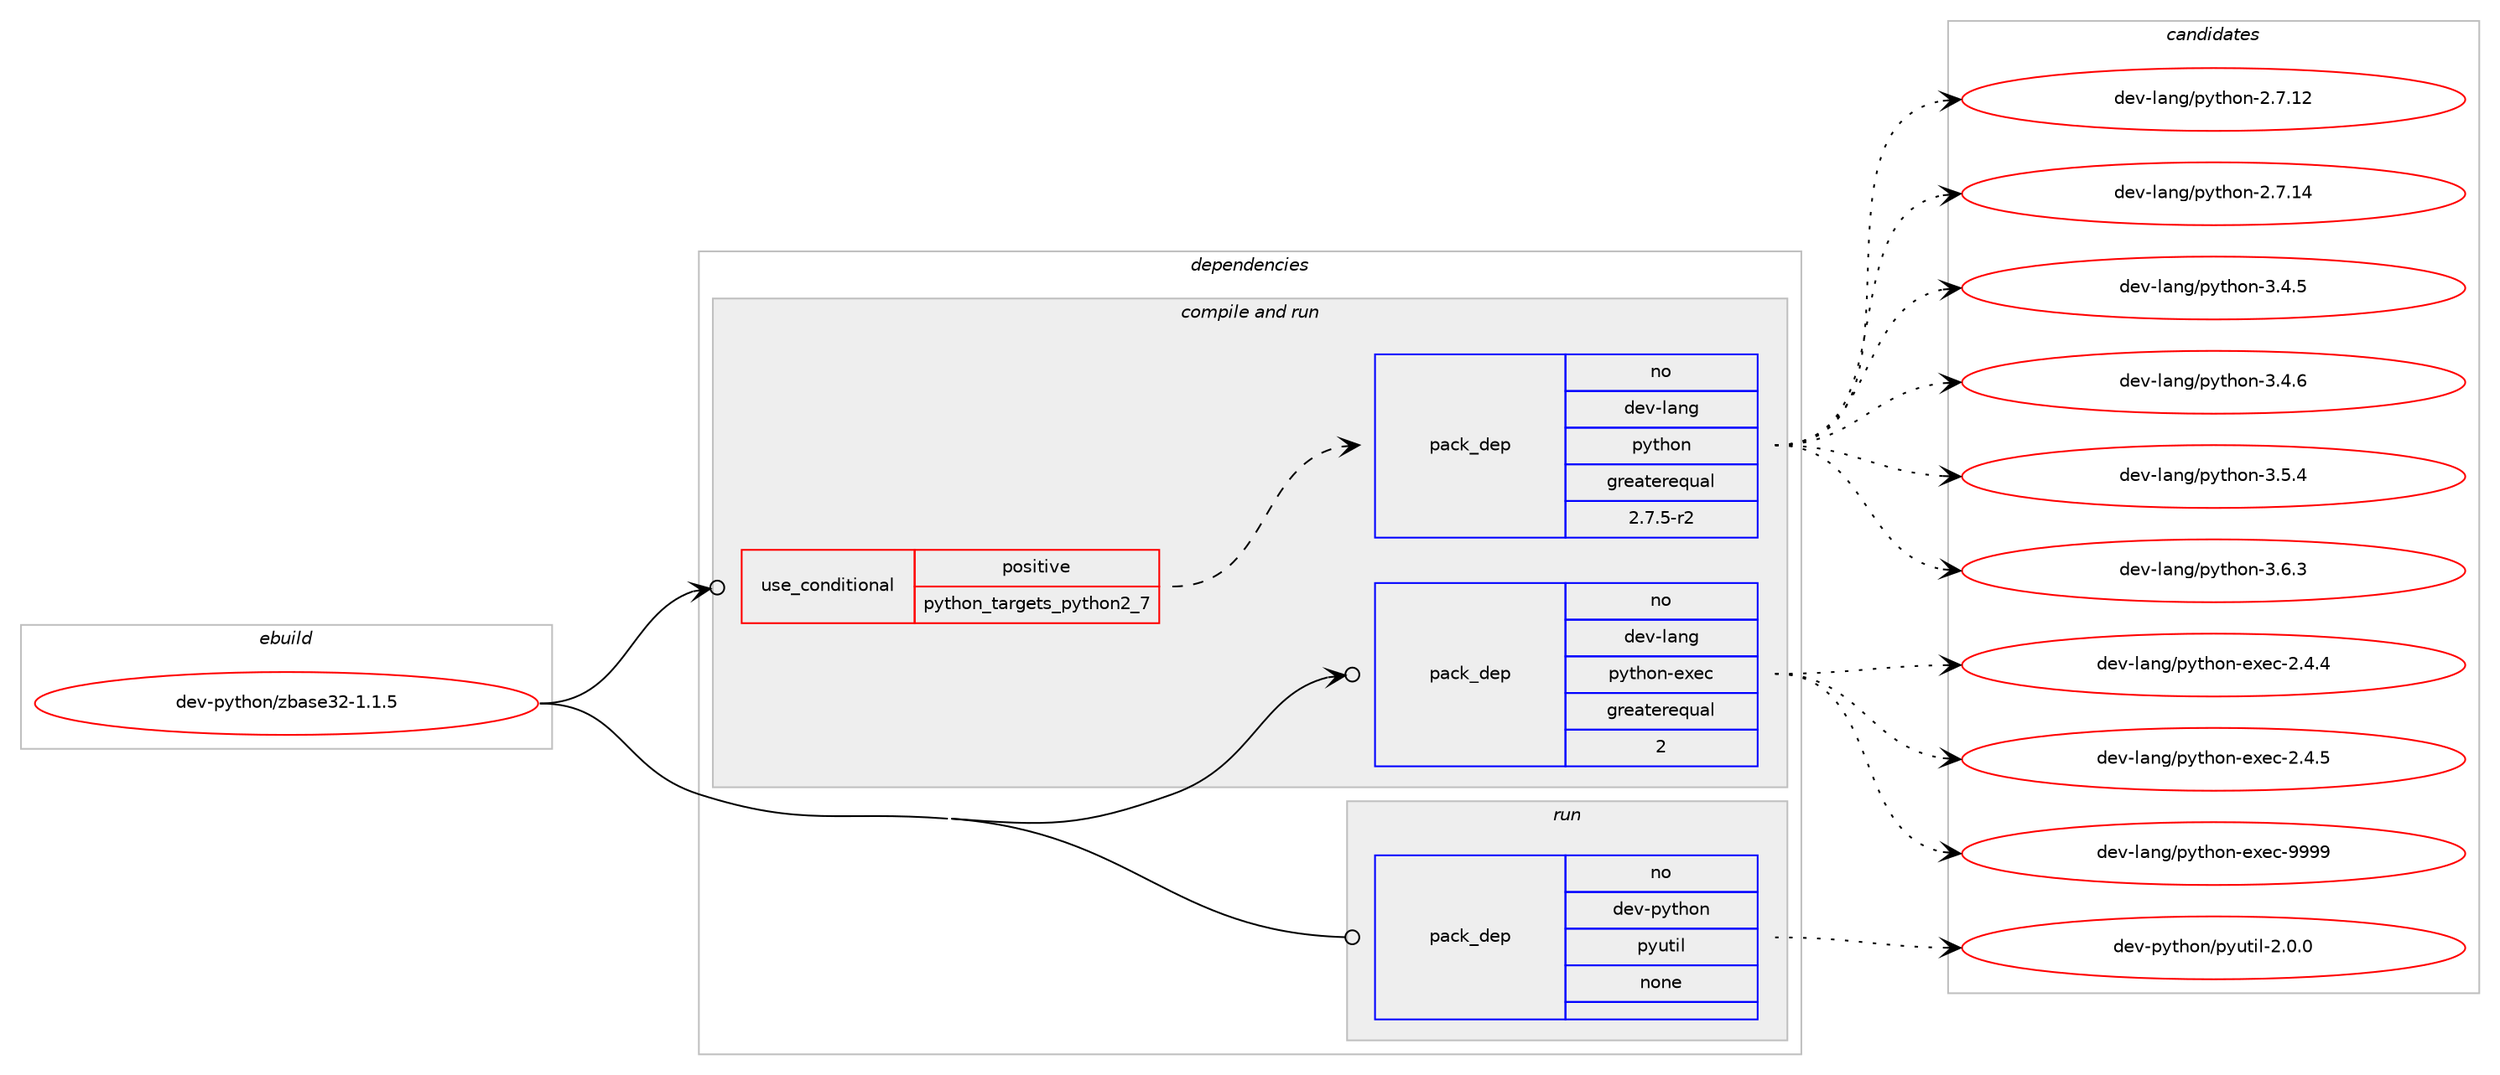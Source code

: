 digraph prolog {

# *************
# Graph options
# *************

newrank=true;
concentrate=true;
compound=true;
graph [rankdir=LR,fontname=Helvetica,fontsize=10,ranksep=1.5];#, ranksep=2.5, nodesep=0.2];
edge  [arrowhead=vee];
node  [fontname=Helvetica,fontsize=10];

# **********
# The ebuild
# **********

subgraph cluster_leftcol {
color=gray;
rank=same;
label=<<i>ebuild</i>>;
id [label="dev-python/zbase32-1.1.5", color=red, width=4, href="../dev-python/zbase32-1.1.5.svg"];
}

# ****************
# The dependencies
# ****************

subgraph cluster_midcol {
color=gray;
label=<<i>dependencies</i>>;
subgraph cluster_compile {
fillcolor="#eeeeee";
style=filled;
label=<<i>compile</i>>;
}
subgraph cluster_compileandrun {
fillcolor="#eeeeee";
style=filled;
label=<<i>compile and run</i>>;
subgraph cond44057 {
dependency194678 [label=<<TABLE BORDER="0" CELLBORDER="1" CELLSPACING="0" CELLPADDING="4"><TR><TD ROWSPAN="3" CELLPADDING="10">use_conditional</TD></TR><TR><TD>positive</TD></TR><TR><TD>python_targets_python2_7</TD></TR></TABLE>>, shape=none, color=red];
subgraph pack146656 {
dependency194679 [label=<<TABLE BORDER="0" CELLBORDER="1" CELLSPACING="0" CELLPADDING="4" WIDTH="220"><TR><TD ROWSPAN="6" CELLPADDING="30">pack_dep</TD></TR><TR><TD WIDTH="110">no</TD></TR><TR><TD>dev-lang</TD></TR><TR><TD>python</TD></TR><TR><TD>greaterequal</TD></TR><TR><TD>2.7.5-r2</TD></TR></TABLE>>, shape=none, color=blue];
}
dependency194678:e -> dependency194679:w [weight=20,style="dashed",arrowhead="vee"];
}
id:e -> dependency194678:w [weight=20,style="solid",arrowhead="odotvee"];
subgraph pack146657 {
dependency194680 [label=<<TABLE BORDER="0" CELLBORDER="1" CELLSPACING="0" CELLPADDING="4" WIDTH="220"><TR><TD ROWSPAN="6" CELLPADDING="30">pack_dep</TD></TR><TR><TD WIDTH="110">no</TD></TR><TR><TD>dev-lang</TD></TR><TR><TD>python-exec</TD></TR><TR><TD>greaterequal</TD></TR><TR><TD>2</TD></TR></TABLE>>, shape=none, color=blue];
}
id:e -> dependency194680:w [weight=20,style="solid",arrowhead="odotvee"];
}
subgraph cluster_run {
fillcolor="#eeeeee";
style=filled;
label=<<i>run</i>>;
subgraph pack146658 {
dependency194681 [label=<<TABLE BORDER="0" CELLBORDER="1" CELLSPACING="0" CELLPADDING="4" WIDTH="220"><TR><TD ROWSPAN="6" CELLPADDING="30">pack_dep</TD></TR><TR><TD WIDTH="110">no</TD></TR><TR><TD>dev-python</TD></TR><TR><TD>pyutil</TD></TR><TR><TD>none</TD></TR><TR><TD></TD></TR></TABLE>>, shape=none, color=blue];
}
id:e -> dependency194681:w [weight=20,style="solid",arrowhead="odot"];
}
}

# **************
# The candidates
# **************

subgraph cluster_choices {
rank=same;
color=gray;
label=<<i>candidates</i>>;

subgraph choice146656 {
color=black;
nodesep=1;
choice10010111845108971101034711212111610411111045504655464950 [label="dev-lang/python-2.7.12", color=red, width=4,href="../dev-lang/python-2.7.12.svg"];
choice10010111845108971101034711212111610411111045504655464952 [label="dev-lang/python-2.7.14", color=red, width=4,href="../dev-lang/python-2.7.14.svg"];
choice100101118451089711010347112121116104111110455146524653 [label="dev-lang/python-3.4.5", color=red, width=4,href="../dev-lang/python-3.4.5.svg"];
choice100101118451089711010347112121116104111110455146524654 [label="dev-lang/python-3.4.6", color=red, width=4,href="../dev-lang/python-3.4.6.svg"];
choice100101118451089711010347112121116104111110455146534652 [label="dev-lang/python-3.5.4", color=red, width=4,href="../dev-lang/python-3.5.4.svg"];
choice100101118451089711010347112121116104111110455146544651 [label="dev-lang/python-3.6.3", color=red, width=4,href="../dev-lang/python-3.6.3.svg"];
dependency194679:e -> choice10010111845108971101034711212111610411111045504655464950:w [style=dotted,weight="100"];
dependency194679:e -> choice10010111845108971101034711212111610411111045504655464952:w [style=dotted,weight="100"];
dependency194679:e -> choice100101118451089711010347112121116104111110455146524653:w [style=dotted,weight="100"];
dependency194679:e -> choice100101118451089711010347112121116104111110455146524654:w [style=dotted,weight="100"];
dependency194679:e -> choice100101118451089711010347112121116104111110455146534652:w [style=dotted,weight="100"];
dependency194679:e -> choice100101118451089711010347112121116104111110455146544651:w [style=dotted,weight="100"];
}
subgraph choice146657 {
color=black;
nodesep=1;
choice1001011184510897110103471121211161041111104510112010199455046524652 [label="dev-lang/python-exec-2.4.4", color=red, width=4,href="../dev-lang/python-exec-2.4.4.svg"];
choice1001011184510897110103471121211161041111104510112010199455046524653 [label="dev-lang/python-exec-2.4.5", color=red, width=4,href="../dev-lang/python-exec-2.4.5.svg"];
choice10010111845108971101034711212111610411111045101120101994557575757 [label="dev-lang/python-exec-9999", color=red, width=4,href="../dev-lang/python-exec-9999.svg"];
dependency194680:e -> choice1001011184510897110103471121211161041111104510112010199455046524652:w [style=dotted,weight="100"];
dependency194680:e -> choice1001011184510897110103471121211161041111104510112010199455046524653:w [style=dotted,weight="100"];
dependency194680:e -> choice10010111845108971101034711212111610411111045101120101994557575757:w [style=dotted,weight="100"];
}
subgraph choice146658 {
color=black;
nodesep=1;
choice1001011184511212111610411111047112121117116105108455046484648 [label="dev-python/pyutil-2.0.0", color=red, width=4,href="../dev-python/pyutil-2.0.0.svg"];
dependency194681:e -> choice1001011184511212111610411111047112121117116105108455046484648:w [style=dotted,weight="100"];
}
}

}
